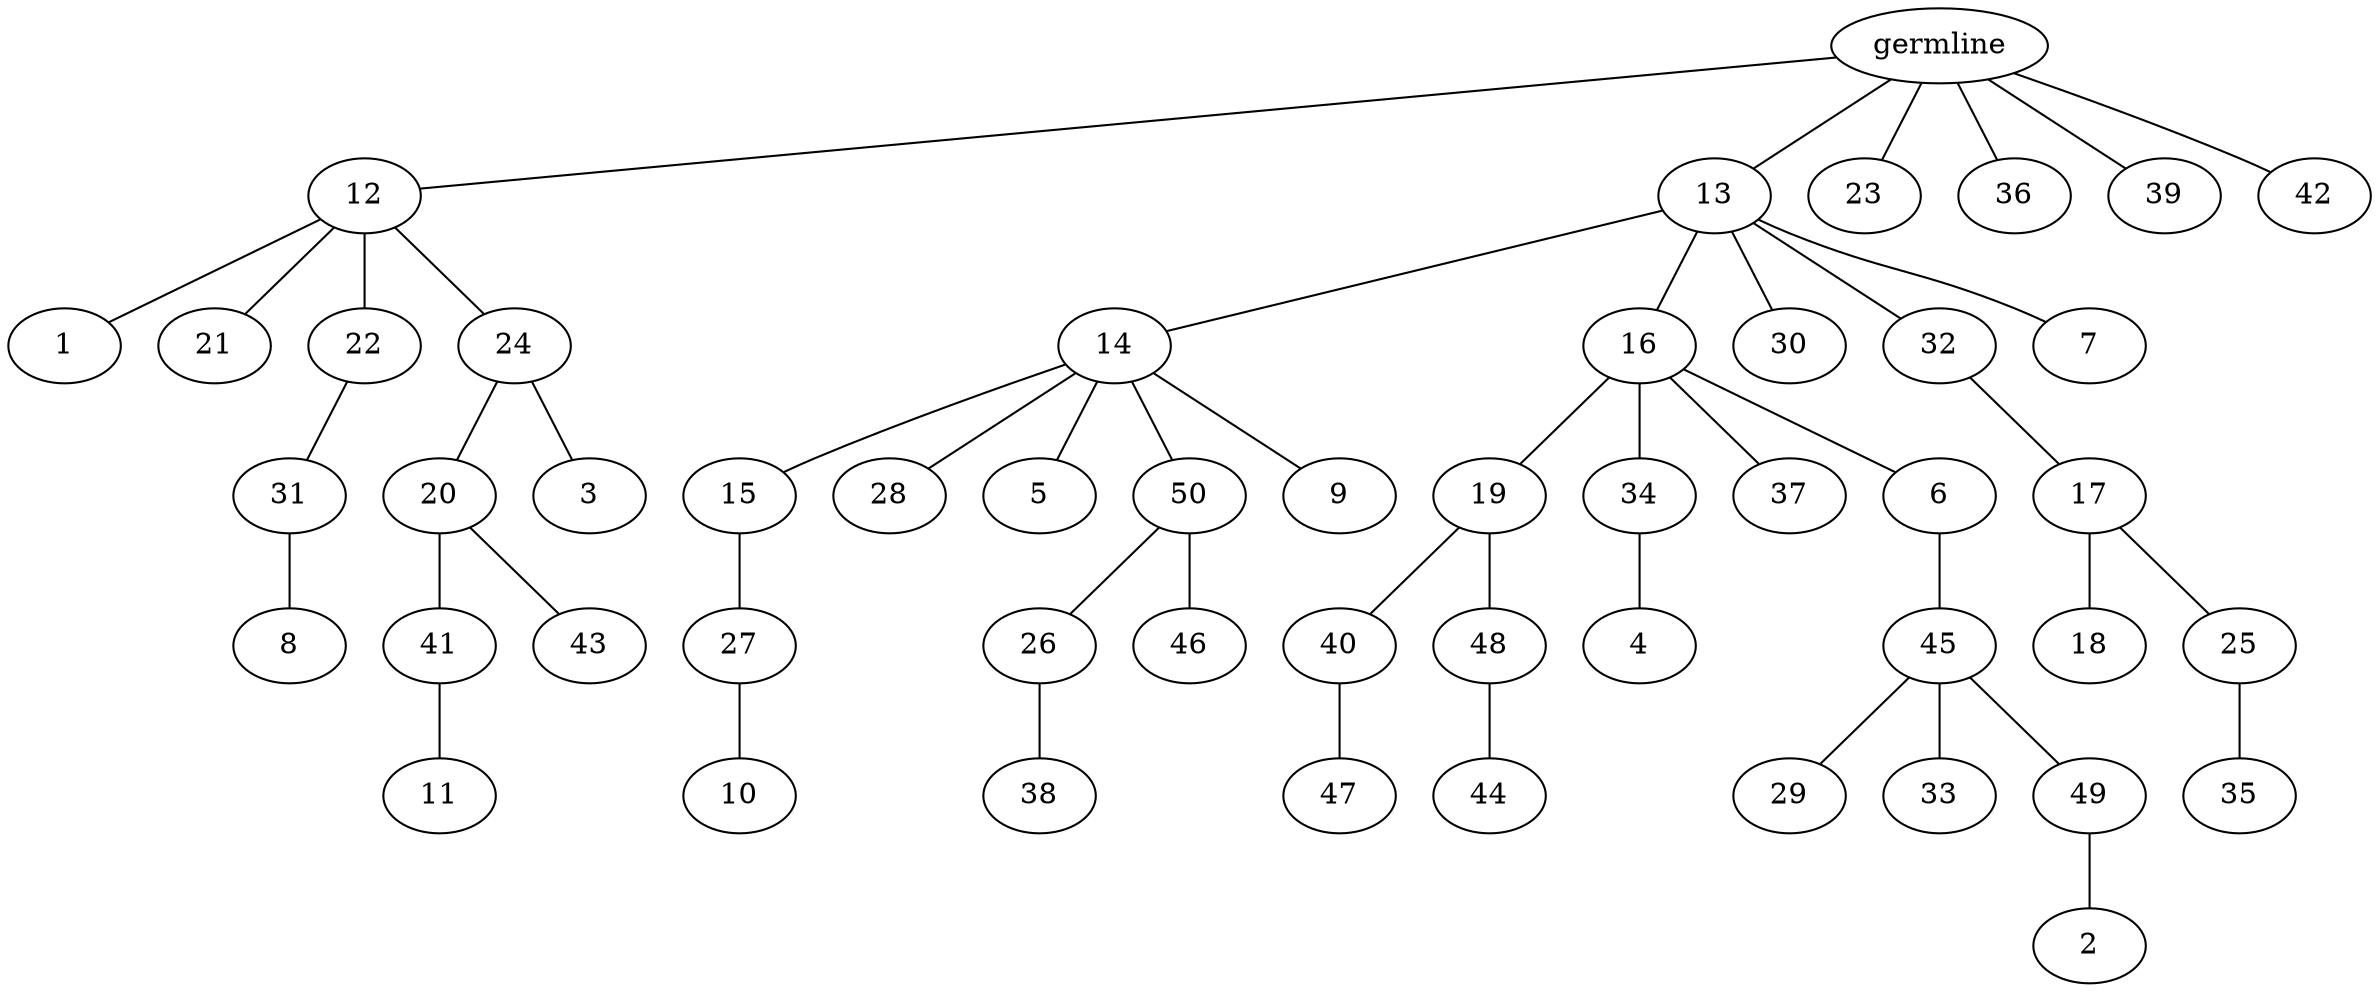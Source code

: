 graph tree {
    "140684417496928" [label="germline"];
    "140684418483248" [label="12"];
    "140684418482912" [label="1"];
    "140684418486032" [label="21"];
    "140684418485600" [label="22"];
    "140684403224240" [label="31"];
    "140684403221216" [label="8"];
    "140684403222704" [label="24"];
    "140684403221696" [label="20"];
    "140684403221024" [label="41"];
    "140684417905376" [label="11"];
    "140684403220880" [label="43"];
    "140684403224000" [label="3"];
    "140684418484688" [label="13"];
    "140684417743744" [label="14"];
    "140684417742256" [label="15"];
    "140684417743456" [label="27"];
    "140684418485840" [label="10"];
    "140684417744368" [label="28"];
    "140684417743504" [label="5"];
    "140684417744416" [label="50"];
    "140684417743600" [label="26"];
    "140684411453056" [label="38"];
    "140684411450704" [label="46"];
    "140684417743888" [label="9"];
    "140684417743648" [label="16"];
    "140684411451136" [label="19"];
    "140684411451952" [label="40"];
    "140684411451856" [label="47"];
    "140684411452288" [label="48"];
    "140684411449744" [label="44"];
    "140684411449984" [label="34"];
    "140684411453152" [label="4"];
    "140684411452432" [label="37"];
    "140684415348016" [label="6"];
    "140684415348256" [label="45"];
    "140684415348640" [label="29"];
    "140684415347824" [label="33"];
    "140684415347536" [label="49"];
    "140684415346576" [label="2"];
    "140684417742448" [label="30"];
    "140684415346672" [label="32"];
    "140684415347488" [label="17"];
    "140684415346912" [label="18"];
    "140684415348592" [label="25"];
    "140684415345808" [label="35"];
    "140684415345904" [label="7"];
    "140684403222656" [label="23"];
    "140684415347200" [label="36"];
    "140684415346720" [label="39"];
    "140684415347632" [label="42"];
    "140684417496928" -- "140684418483248";
    "140684417496928" -- "140684418484688";
    "140684417496928" -- "140684403222656";
    "140684417496928" -- "140684415347200";
    "140684417496928" -- "140684415346720";
    "140684417496928" -- "140684415347632";
    "140684418483248" -- "140684418482912";
    "140684418483248" -- "140684418486032";
    "140684418483248" -- "140684418485600";
    "140684418483248" -- "140684403222704";
    "140684418485600" -- "140684403224240";
    "140684403224240" -- "140684403221216";
    "140684403222704" -- "140684403221696";
    "140684403222704" -- "140684403224000";
    "140684403221696" -- "140684403221024";
    "140684403221696" -- "140684403220880";
    "140684403221024" -- "140684417905376";
    "140684418484688" -- "140684417743744";
    "140684418484688" -- "140684417743648";
    "140684418484688" -- "140684417742448";
    "140684418484688" -- "140684415346672";
    "140684418484688" -- "140684415345904";
    "140684417743744" -- "140684417742256";
    "140684417743744" -- "140684417744368";
    "140684417743744" -- "140684417743504";
    "140684417743744" -- "140684417744416";
    "140684417743744" -- "140684417743888";
    "140684417742256" -- "140684417743456";
    "140684417743456" -- "140684418485840";
    "140684417744416" -- "140684417743600";
    "140684417744416" -- "140684411450704";
    "140684417743600" -- "140684411453056";
    "140684417743648" -- "140684411451136";
    "140684417743648" -- "140684411449984";
    "140684417743648" -- "140684411452432";
    "140684417743648" -- "140684415348016";
    "140684411451136" -- "140684411451952";
    "140684411451136" -- "140684411452288";
    "140684411451952" -- "140684411451856";
    "140684411452288" -- "140684411449744";
    "140684411449984" -- "140684411453152";
    "140684415348016" -- "140684415348256";
    "140684415348256" -- "140684415348640";
    "140684415348256" -- "140684415347824";
    "140684415348256" -- "140684415347536";
    "140684415347536" -- "140684415346576";
    "140684415346672" -- "140684415347488";
    "140684415347488" -- "140684415346912";
    "140684415347488" -- "140684415348592";
    "140684415348592" -- "140684415345808";
}
